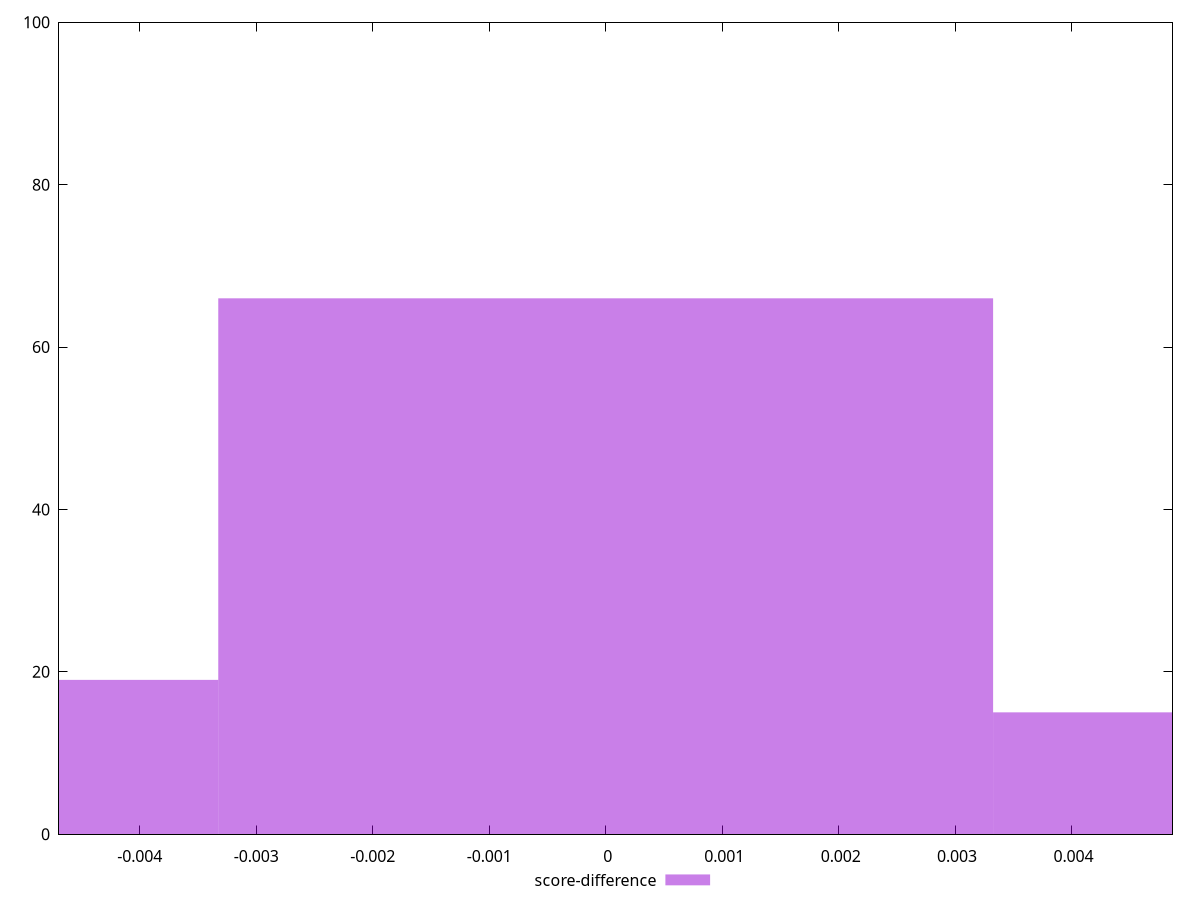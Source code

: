 reset

$scoreDifference <<EOF
-0.006652480204658355 19
0 66
0.006652480204658355 15
EOF

set key outside below
set boxwidth 0.006652480204658355
set xrange [-0.004693680011566115:0.004866471339424749]
set yrange [0:100]
set trange [0:100]
set style fill transparent solid 0.5 noborder
set terminal svg size 640, 490 enhanced background rgb 'white'
set output "report_00008_2021-01-22T20:58:29.167/total-blocking-time/samples/pages/score-difference/histogram.svg"

plot $scoreDifference title "score-difference" with boxes

reset
